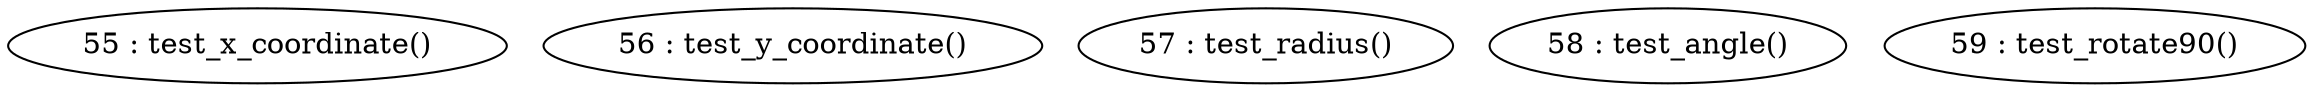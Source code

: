 digraph G {
"55 : test_x_coordinate()"
"56 : test_y_coordinate()"
"57 : test_radius()"
"58 : test_angle()"
"59 : test_rotate90()"
}